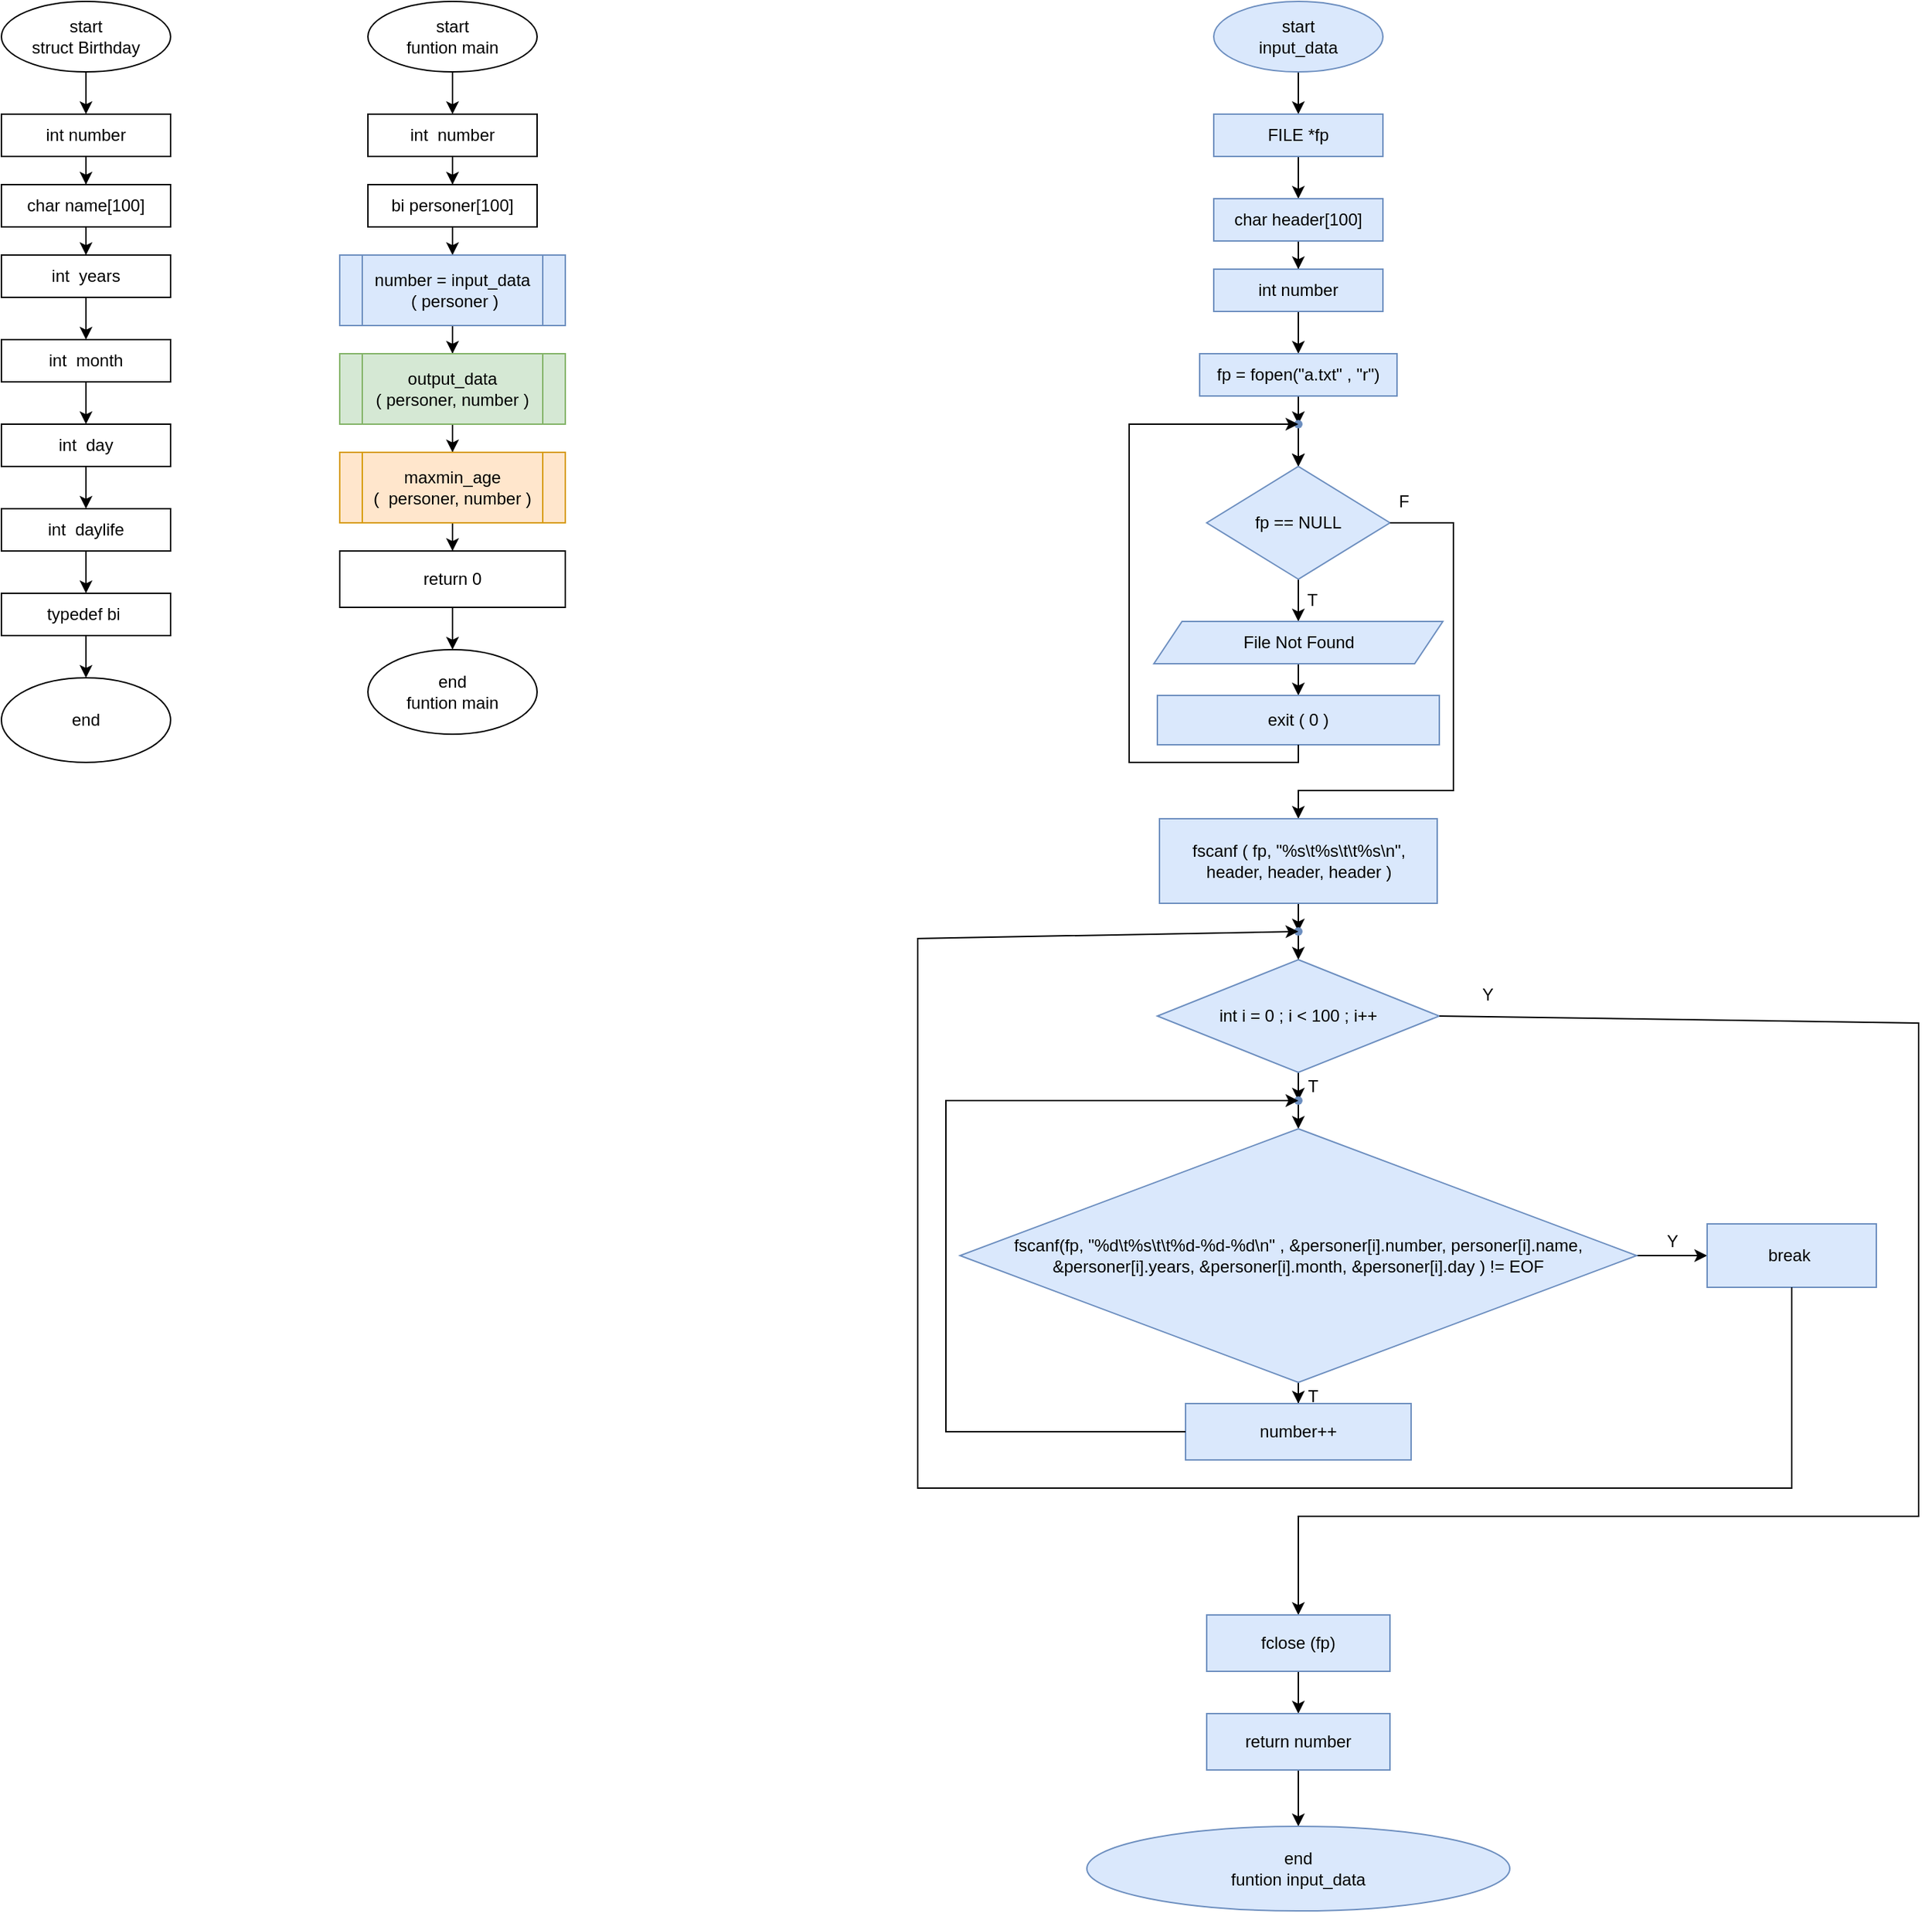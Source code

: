 <mxfile version="20.3.2" type="github">
  <diagram id="C5RBs43oDa-KdzZeNtuy" name="Page-1">
    <mxGraphModel dx="3793" dy="1540" grid="1" gridSize="10" guides="1" tooltips="1" connect="1" arrows="1" fold="1" page="1" pageScale="1" pageWidth="827" pageHeight="1169" math="0" shadow="0">
      <root>
        <mxCell id="WIyWlLk6GJQsqaUBKTNV-0" />
        <mxCell id="WIyWlLk6GJQsqaUBKTNV-1" parent="WIyWlLk6GJQsqaUBKTNV-0" />
        <mxCell id="hpItHDshXoNdx86V0tzH-2" value="" style="edgeStyle=orthogonalEdgeStyle;rounded=0;orthogonalLoop=1;jettySize=auto;html=1;" edge="1" parent="WIyWlLk6GJQsqaUBKTNV-1" source="hpItHDshXoNdx86V0tzH-0" target="hpItHDshXoNdx86V0tzH-1">
          <mxGeometry relative="1" as="geometry" />
        </mxCell>
        <mxCell id="hpItHDshXoNdx86V0tzH-0" value="start&lt;br&gt;struct Birthday" style="ellipse;whiteSpace=wrap;html=1;" vertex="1" parent="WIyWlLk6GJQsqaUBKTNV-1">
          <mxGeometry x="-640" y="45" width="120" height="50" as="geometry" />
        </mxCell>
        <mxCell id="hpItHDshXoNdx86V0tzH-4" value="" style="edgeStyle=orthogonalEdgeStyle;rounded=0;orthogonalLoop=1;jettySize=auto;html=1;" edge="1" parent="WIyWlLk6GJQsqaUBKTNV-1" source="hpItHDshXoNdx86V0tzH-1" target="hpItHDshXoNdx86V0tzH-3">
          <mxGeometry relative="1" as="geometry" />
        </mxCell>
        <mxCell id="hpItHDshXoNdx86V0tzH-1" value="int number" style="whiteSpace=wrap;html=1;" vertex="1" parent="WIyWlLk6GJQsqaUBKTNV-1">
          <mxGeometry x="-640" y="125" width="120" height="30" as="geometry" />
        </mxCell>
        <mxCell id="hpItHDshXoNdx86V0tzH-6" value="" style="edgeStyle=orthogonalEdgeStyle;rounded=0;orthogonalLoop=1;jettySize=auto;html=1;" edge="1" parent="WIyWlLk6GJQsqaUBKTNV-1" source="hpItHDshXoNdx86V0tzH-3" target="hpItHDshXoNdx86V0tzH-5">
          <mxGeometry relative="1" as="geometry" />
        </mxCell>
        <mxCell id="hpItHDshXoNdx86V0tzH-3" value="char name[100]" style="whiteSpace=wrap;html=1;" vertex="1" parent="WIyWlLk6GJQsqaUBKTNV-1">
          <mxGeometry x="-640" y="175" width="120" height="30" as="geometry" />
        </mxCell>
        <mxCell id="hpItHDshXoNdx86V0tzH-8" value="" style="edgeStyle=orthogonalEdgeStyle;rounded=0;orthogonalLoop=1;jettySize=auto;html=1;" edge="1" parent="WIyWlLk6GJQsqaUBKTNV-1" source="hpItHDshXoNdx86V0tzH-5" target="hpItHDshXoNdx86V0tzH-7">
          <mxGeometry relative="1" as="geometry" />
        </mxCell>
        <mxCell id="hpItHDshXoNdx86V0tzH-5" value="int&amp;nbsp; years" style="whiteSpace=wrap;html=1;" vertex="1" parent="WIyWlLk6GJQsqaUBKTNV-1">
          <mxGeometry x="-640" y="225" width="120" height="30" as="geometry" />
        </mxCell>
        <mxCell id="hpItHDshXoNdx86V0tzH-10" value="" style="edgeStyle=orthogonalEdgeStyle;rounded=0;orthogonalLoop=1;jettySize=auto;html=1;" edge="1" parent="WIyWlLk6GJQsqaUBKTNV-1" source="hpItHDshXoNdx86V0tzH-7" target="hpItHDshXoNdx86V0tzH-9">
          <mxGeometry relative="1" as="geometry" />
        </mxCell>
        <mxCell id="hpItHDshXoNdx86V0tzH-7" value="int&amp;nbsp; month" style="whiteSpace=wrap;html=1;" vertex="1" parent="WIyWlLk6GJQsqaUBKTNV-1">
          <mxGeometry x="-640" y="285" width="120" height="30" as="geometry" />
        </mxCell>
        <mxCell id="hpItHDshXoNdx86V0tzH-12" value="" style="edgeStyle=orthogonalEdgeStyle;rounded=0;orthogonalLoop=1;jettySize=auto;html=1;" edge="1" parent="WIyWlLk6GJQsqaUBKTNV-1" source="hpItHDshXoNdx86V0tzH-9" target="hpItHDshXoNdx86V0tzH-11">
          <mxGeometry relative="1" as="geometry" />
        </mxCell>
        <mxCell id="hpItHDshXoNdx86V0tzH-9" value="int&amp;nbsp; day" style="whiteSpace=wrap;html=1;" vertex="1" parent="WIyWlLk6GJQsqaUBKTNV-1">
          <mxGeometry x="-640" y="345" width="120" height="30" as="geometry" />
        </mxCell>
        <mxCell id="hpItHDshXoNdx86V0tzH-14" value="" style="edgeStyle=orthogonalEdgeStyle;rounded=0;orthogonalLoop=1;jettySize=auto;html=1;" edge="1" parent="WIyWlLk6GJQsqaUBKTNV-1" source="hpItHDshXoNdx86V0tzH-11" target="hpItHDshXoNdx86V0tzH-13">
          <mxGeometry relative="1" as="geometry" />
        </mxCell>
        <mxCell id="hpItHDshXoNdx86V0tzH-11" value="int&amp;nbsp; daylife" style="whiteSpace=wrap;html=1;" vertex="1" parent="WIyWlLk6GJQsqaUBKTNV-1">
          <mxGeometry x="-640" y="405" width="120" height="30" as="geometry" />
        </mxCell>
        <mxCell id="hpItHDshXoNdx86V0tzH-16" value="" style="edgeStyle=orthogonalEdgeStyle;rounded=0;orthogonalLoop=1;jettySize=auto;html=1;" edge="1" parent="WIyWlLk6GJQsqaUBKTNV-1" source="hpItHDshXoNdx86V0tzH-13">
          <mxGeometry relative="1" as="geometry">
            <mxPoint x="-580" y="525" as="targetPoint" />
          </mxGeometry>
        </mxCell>
        <mxCell id="hpItHDshXoNdx86V0tzH-13" value="typedef bi&amp;nbsp;" style="whiteSpace=wrap;html=1;" vertex="1" parent="WIyWlLk6GJQsqaUBKTNV-1">
          <mxGeometry x="-640" y="465" width="120" height="30" as="geometry" />
        </mxCell>
        <mxCell id="hpItHDshXoNdx86V0tzH-15" value="end" style="ellipse;whiteSpace=wrap;html=1;" vertex="1" parent="WIyWlLk6GJQsqaUBKTNV-1">
          <mxGeometry x="-640" y="525" width="120" height="60" as="geometry" />
        </mxCell>
        <mxCell id="hpItHDshXoNdx86V0tzH-19" value="" style="edgeStyle=orthogonalEdgeStyle;rounded=0;orthogonalLoop=1;jettySize=auto;html=1;" edge="1" parent="WIyWlLk6GJQsqaUBKTNV-1" source="hpItHDshXoNdx86V0tzH-17" target="hpItHDshXoNdx86V0tzH-18">
          <mxGeometry relative="1" as="geometry" />
        </mxCell>
        <mxCell id="hpItHDshXoNdx86V0tzH-17" value="start&lt;br&gt;funtion main" style="ellipse;whiteSpace=wrap;html=1;" vertex="1" parent="WIyWlLk6GJQsqaUBKTNV-1">
          <mxGeometry x="-380" y="45" width="120" height="50" as="geometry" />
        </mxCell>
        <mxCell id="hpItHDshXoNdx86V0tzH-21" value="" style="edgeStyle=orthogonalEdgeStyle;rounded=0;orthogonalLoop=1;jettySize=auto;html=1;" edge="1" parent="WIyWlLk6GJQsqaUBKTNV-1" source="hpItHDshXoNdx86V0tzH-18" target="hpItHDshXoNdx86V0tzH-20">
          <mxGeometry relative="1" as="geometry" />
        </mxCell>
        <mxCell id="hpItHDshXoNdx86V0tzH-18" value="int&amp;nbsp; number" style="whiteSpace=wrap;html=1;" vertex="1" parent="WIyWlLk6GJQsqaUBKTNV-1">
          <mxGeometry x="-380" y="125" width="120" height="30" as="geometry" />
        </mxCell>
        <mxCell id="hpItHDshXoNdx86V0tzH-30" value="" style="edgeStyle=orthogonalEdgeStyle;rounded=0;orthogonalLoop=1;jettySize=auto;html=1;" edge="1" parent="WIyWlLk6GJQsqaUBKTNV-1" source="hpItHDshXoNdx86V0tzH-20" target="hpItHDshXoNdx86V0tzH-29">
          <mxGeometry relative="1" as="geometry" />
        </mxCell>
        <mxCell id="hpItHDshXoNdx86V0tzH-20" value="bi personer[100]" style="whiteSpace=wrap;html=1;" vertex="1" parent="WIyWlLk6GJQsqaUBKTNV-1">
          <mxGeometry x="-380" y="175" width="120" height="30" as="geometry" />
        </mxCell>
        <mxCell id="hpItHDshXoNdx86V0tzH-32" value="" style="edgeStyle=orthogonalEdgeStyle;rounded=0;orthogonalLoop=1;jettySize=auto;html=1;" edge="1" parent="WIyWlLk6GJQsqaUBKTNV-1" source="hpItHDshXoNdx86V0tzH-29" target="hpItHDshXoNdx86V0tzH-31">
          <mxGeometry relative="1" as="geometry" />
        </mxCell>
        <mxCell id="hpItHDshXoNdx86V0tzH-29" value="number = input_data&lt;br&gt;&amp;nbsp;( personer )" style="shape=process;whiteSpace=wrap;html=1;backgroundOutline=1;fillColor=#dae8fc;strokeColor=#6c8ebf;" vertex="1" parent="WIyWlLk6GJQsqaUBKTNV-1">
          <mxGeometry x="-400" y="225" width="160" height="50" as="geometry" />
        </mxCell>
        <mxCell id="hpItHDshXoNdx86V0tzH-34" value="" style="edgeStyle=orthogonalEdgeStyle;rounded=0;orthogonalLoop=1;jettySize=auto;html=1;" edge="1" parent="WIyWlLk6GJQsqaUBKTNV-1" source="hpItHDshXoNdx86V0tzH-31" target="hpItHDshXoNdx86V0tzH-33">
          <mxGeometry relative="1" as="geometry" />
        </mxCell>
        <mxCell id="hpItHDshXoNdx86V0tzH-31" value="output_data &lt;br&gt;( personer, number )" style="shape=process;whiteSpace=wrap;html=1;backgroundOutline=1;fillColor=#d5e8d4;strokeColor=#82b366;" vertex="1" parent="WIyWlLk6GJQsqaUBKTNV-1">
          <mxGeometry x="-400" y="295" width="160" height="50" as="geometry" />
        </mxCell>
        <mxCell id="hpItHDshXoNdx86V0tzH-36" value="" style="edgeStyle=orthogonalEdgeStyle;rounded=0;orthogonalLoop=1;jettySize=auto;html=1;" edge="1" parent="WIyWlLk6GJQsqaUBKTNV-1" source="hpItHDshXoNdx86V0tzH-33" target="hpItHDshXoNdx86V0tzH-35">
          <mxGeometry relative="1" as="geometry" />
        </mxCell>
        <mxCell id="hpItHDshXoNdx86V0tzH-33" value="maxmin_age &lt;br&gt;(&amp;nbsp; personer, number )" style="shape=process;whiteSpace=wrap;html=1;backgroundOutline=1;fillColor=#ffe6cc;strokeColor=#d79b00;" vertex="1" parent="WIyWlLk6GJQsqaUBKTNV-1">
          <mxGeometry x="-400" y="365" width="160" height="50" as="geometry" />
        </mxCell>
        <mxCell id="hpItHDshXoNdx86V0tzH-38" value="" style="edgeStyle=orthogonalEdgeStyle;rounded=0;orthogonalLoop=1;jettySize=auto;html=1;" edge="1" parent="WIyWlLk6GJQsqaUBKTNV-1" source="hpItHDshXoNdx86V0tzH-35" target="hpItHDshXoNdx86V0tzH-37">
          <mxGeometry relative="1" as="geometry" />
        </mxCell>
        <mxCell id="hpItHDshXoNdx86V0tzH-35" value="return 0" style="whiteSpace=wrap;html=1;" vertex="1" parent="WIyWlLk6GJQsqaUBKTNV-1">
          <mxGeometry x="-400" y="435" width="160" height="40" as="geometry" />
        </mxCell>
        <mxCell id="hpItHDshXoNdx86V0tzH-37" value="end&lt;br&gt;funtion main" style="ellipse;whiteSpace=wrap;html=1;" vertex="1" parent="WIyWlLk6GJQsqaUBKTNV-1">
          <mxGeometry x="-380" y="505" width="120" height="60" as="geometry" />
        </mxCell>
        <mxCell id="hpItHDshXoNdx86V0tzH-41" value="" style="edgeStyle=orthogonalEdgeStyle;rounded=0;orthogonalLoop=1;jettySize=auto;html=1;" edge="1" parent="WIyWlLk6GJQsqaUBKTNV-1" source="hpItHDshXoNdx86V0tzH-39" target="hpItHDshXoNdx86V0tzH-40">
          <mxGeometry relative="1" as="geometry" />
        </mxCell>
        <mxCell id="hpItHDshXoNdx86V0tzH-39" value="start&lt;br&gt;input_data" style="ellipse;whiteSpace=wrap;html=1;fillColor=#dae8fc;strokeColor=#6c8ebf;" vertex="1" parent="WIyWlLk6GJQsqaUBKTNV-1">
          <mxGeometry x="220" y="45" width="120" height="50" as="geometry" />
        </mxCell>
        <mxCell id="hpItHDshXoNdx86V0tzH-43" value="" style="edgeStyle=orthogonalEdgeStyle;rounded=0;orthogonalLoop=1;jettySize=auto;html=1;" edge="1" parent="WIyWlLk6GJQsqaUBKTNV-1" source="hpItHDshXoNdx86V0tzH-40" target="hpItHDshXoNdx86V0tzH-42">
          <mxGeometry relative="1" as="geometry" />
        </mxCell>
        <mxCell id="hpItHDshXoNdx86V0tzH-40" value="FILE *fp" style="whiteSpace=wrap;html=1;fillColor=#dae8fc;strokeColor=#6c8ebf;" vertex="1" parent="WIyWlLk6GJQsqaUBKTNV-1">
          <mxGeometry x="220" y="125" width="120" height="30" as="geometry" />
        </mxCell>
        <mxCell id="hpItHDshXoNdx86V0tzH-45" value="" style="edgeStyle=orthogonalEdgeStyle;rounded=0;orthogonalLoop=1;jettySize=auto;html=1;" edge="1" parent="WIyWlLk6GJQsqaUBKTNV-1" source="hpItHDshXoNdx86V0tzH-42" target="hpItHDshXoNdx86V0tzH-44">
          <mxGeometry relative="1" as="geometry" />
        </mxCell>
        <mxCell id="hpItHDshXoNdx86V0tzH-42" value="char header[100]" style="whiteSpace=wrap;html=1;fillColor=#dae8fc;strokeColor=#6c8ebf;" vertex="1" parent="WIyWlLk6GJQsqaUBKTNV-1">
          <mxGeometry x="220" y="185" width="120" height="30" as="geometry" />
        </mxCell>
        <mxCell id="hpItHDshXoNdx86V0tzH-47" value="" style="edgeStyle=orthogonalEdgeStyle;rounded=0;orthogonalLoop=1;jettySize=auto;html=1;" edge="1" parent="WIyWlLk6GJQsqaUBKTNV-1" source="hpItHDshXoNdx86V0tzH-44" target="hpItHDshXoNdx86V0tzH-46">
          <mxGeometry relative="1" as="geometry" />
        </mxCell>
        <mxCell id="hpItHDshXoNdx86V0tzH-44" value="int number" style="whiteSpace=wrap;html=1;fillColor=#dae8fc;strokeColor=#6c8ebf;" vertex="1" parent="WIyWlLk6GJQsqaUBKTNV-1">
          <mxGeometry x="220" y="235" width="120" height="30" as="geometry" />
        </mxCell>
        <mxCell id="hpItHDshXoNdx86V0tzH-53" value="" style="edgeStyle=orthogonalEdgeStyle;rounded=0;orthogonalLoop=1;jettySize=auto;html=1;" edge="1" parent="WIyWlLk6GJQsqaUBKTNV-1" source="hpItHDshXoNdx86V0tzH-46" target="hpItHDshXoNdx86V0tzH-52">
          <mxGeometry relative="1" as="geometry" />
        </mxCell>
        <mxCell id="hpItHDshXoNdx86V0tzH-46" value="fp = fopen(&quot;a.txt&quot; , &quot;r&quot;)" style="whiteSpace=wrap;html=1;fillColor=#dae8fc;strokeColor=#6c8ebf;" vertex="1" parent="WIyWlLk6GJQsqaUBKTNV-1">
          <mxGeometry x="210" y="295" width="140" height="30" as="geometry" />
        </mxCell>
        <mxCell id="hpItHDshXoNdx86V0tzH-55" value="" style="edgeStyle=orthogonalEdgeStyle;rounded=0;orthogonalLoop=1;jettySize=auto;html=1;" edge="1" parent="WIyWlLk6GJQsqaUBKTNV-1" source="hpItHDshXoNdx86V0tzH-52" target="hpItHDshXoNdx86V0tzH-54">
          <mxGeometry relative="1" as="geometry" />
        </mxCell>
        <mxCell id="hpItHDshXoNdx86V0tzH-61" value="" style="edgeStyle=orthogonalEdgeStyle;rounded=0;orthogonalLoop=1;jettySize=auto;html=1;" edge="1" parent="WIyWlLk6GJQsqaUBKTNV-1" source="hpItHDshXoNdx86V0tzH-52" target="hpItHDshXoNdx86V0tzH-54">
          <mxGeometry relative="1" as="geometry" />
        </mxCell>
        <mxCell id="hpItHDshXoNdx86V0tzH-52" value="" style="shape=waypoint;sketch=0;size=6;pointerEvents=1;points=[];fillColor=#dae8fc;resizable=0;rotatable=0;perimeter=centerPerimeter;snapToPoint=1;strokeColor=#6c8ebf;" vertex="1" parent="WIyWlLk6GJQsqaUBKTNV-1">
          <mxGeometry x="260" y="325" width="40" height="40" as="geometry" />
        </mxCell>
        <mxCell id="hpItHDshXoNdx86V0tzH-57" value="" style="edgeStyle=orthogonalEdgeStyle;rounded=0;orthogonalLoop=1;jettySize=auto;html=1;" edge="1" parent="WIyWlLk6GJQsqaUBKTNV-1" source="hpItHDshXoNdx86V0tzH-54" target="hpItHDshXoNdx86V0tzH-56">
          <mxGeometry relative="1" as="geometry" />
        </mxCell>
        <mxCell id="hpItHDshXoNdx86V0tzH-54" value="fp == NULL" style="rhombus;whiteSpace=wrap;html=1;fillColor=#dae8fc;strokeColor=#6c8ebf;sketch=0;direction=west;" vertex="1" parent="WIyWlLk6GJQsqaUBKTNV-1">
          <mxGeometry x="215" y="375" width="130" height="80" as="geometry" />
        </mxCell>
        <mxCell id="hpItHDshXoNdx86V0tzH-59" value="" style="edgeStyle=orthogonalEdgeStyle;rounded=0;orthogonalLoop=1;jettySize=auto;html=1;" edge="1" parent="WIyWlLk6GJQsqaUBKTNV-1" source="hpItHDshXoNdx86V0tzH-56" target="hpItHDshXoNdx86V0tzH-58">
          <mxGeometry relative="1" as="geometry" />
        </mxCell>
        <mxCell id="hpItHDshXoNdx86V0tzH-56" value="File Not Found" style="shape=parallelogram;perimeter=parallelogramPerimeter;whiteSpace=wrap;html=1;fixedSize=1;fillColor=#dae8fc;strokeColor=#6c8ebf;sketch=0;" vertex="1" parent="WIyWlLk6GJQsqaUBKTNV-1">
          <mxGeometry x="177.5" y="485" width="205" height="30" as="geometry" />
        </mxCell>
        <mxCell id="hpItHDshXoNdx86V0tzH-58" value="exit ( 0 )" style="whiteSpace=wrap;html=1;fillColor=#dae8fc;strokeColor=#6c8ebf;sketch=0;" vertex="1" parent="WIyWlLk6GJQsqaUBKTNV-1">
          <mxGeometry x="180" y="537.5" width="200" height="35" as="geometry" />
        </mxCell>
        <mxCell id="hpItHDshXoNdx86V0tzH-60" value="" style="endArrow=classic;html=1;rounded=0;exitX=0.5;exitY=1;exitDx=0;exitDy=0;" edge="1" parent="WIyWlLk6GJQsqaUBKTNV-1" source="hpItHDshXoNdx86V0tzH-58" target="hpItHDshXoNdx86V0tzH-52">
          <mxGeometry width="50" height="50" relative="1" as="geometry">
            <mxPoint x="270" y="775" as="sourcePoint" />
            <mxPoint x="160" y="345" as="targetPoint" />
            <Array as="points">
              <mxPoint x="280" y="585" />
              <mxPoint x="160" y="585" />
              <mxPoint x="160" y="345" />
            </Array>
          </mxGeometry>
        </mxCell>
        <mxCell id="hpItHDshXoNdx86V0tzH-62" value="" style="endArrow=classic;html=1;rounded=0;exitX=0;exitY=0.5;exitDx=0;exitDy=0;" edge="1" parent="WIyWlLk6GJQsqaUBKTNV-1" source="hpItHDshXoNdx86V0tzH-54">
          <mxGeometry width="50" height="50" relative="1" as="geometry">
            <mxPoint x="20" y="525" as="sourcePoint" />
            <mxPoint x="280" y="625" as="targetPoint" />
            <Array as="points">
              <mxPoint x="380" y="415" />
              <mxPoint x="390" y="415" />
              <mxPoint x="390" y="495" />
              <mxPoint x="390" y="585" />
              <mxPoint x="390" y="605" />
              <mxPoint x="280" y="605" />
            </Array>
          </mxGeometry>
        </mxCell>
        <mxCell id="hpItHDshXoNdx86V0tzH-65" value="T" style="text;html=1;strokeColor=none;fillColor=none;align=center;verticalAlign=middle;whiteSpace=wrap;rounded=0;" vertex="1" parent="WIyWlLk6GJQsqaUBKTNV-1">
          <mxGeometry x="260" y="455" width="60" height="30" as="geometry" />
        </mxCell>
        <mxCell id="hpItHDshXoNdx86V0tzH-66" value="F" style="text;html=1;strokeColor=none;fillColor=none;align=center;verticalAlign=middle;whiteSpace=wrap;rounded=0;" vertex="1" parent="WIyWlLk6GJQsqaUBKTNV-1">
          <mxGeometry x="320" y="385" width="70" height="30" as="geometry" />
        </mxCell>
        <mxCell id="hpItHDshXoNdx86V0tzH-75" value="" style="edgeStyle=orthogonalEdgeStyle;rounded=0;orthogonalLoop=1;jettySize=auto;html=1;" edge="1" parent="WIyWlLk6GJQsqaUBKTNV-1" source="hpItHDshXoNdx86V0tzH-68" target="hpItHDshXoNdx86V0tzH-74">
          <mxGeometry relative="1" as="geometry" />
        </mxCell>
        <mxCell id="hpItHDshXoNdx86V0tzH-68" value="fscanf ( fp, &quot;%s\t%s\t\t%s\n&quot;, &lt;br&gt;header, header, header )" style="rounded=0;whiteSpace=wrap;html=1;fillColor=#dae8fc;strokeColor=#6c8ebf;" vertex="1" parent="WIyWlLk6GJQsqaUBKTNV-1">
          <mxGeometry x="181.5" y="625" width="197" height="60" as="geometry" />
        </mxCell>
        <mxCell id="hpItHDshXoNdx86V0tzH-78" value="" style="edgeStyle=orthogonalEdgeStyle;rounded=0;orthogonalLoop=1;jettySize=auto;html=1;" edge="1" parent="WIyWlLk6GJQsqaUBKTNV-1" source="hpItHDshXoNdx86V0tzH-72" target="hpItHDshXoNdx86V0tzH-77">
          <mxGeometry relative="1" as="geometry" />
        </mxCell>
        <mxCell id="hpItHDshXoNdx86V0tzH-72" value="int i = 0 ; i &amp;lt; 100 ; i++" style="rhombus;whiteSpace=wrap;html=1;fillColor=#dae8fc;strokeColor=#6c8ebf;rounded=0;" vertex="1" parent="WIyWlLk6GJQsqaUBKTNV-1">
          <mxGeometry x="180" y="725" width="200" height="80" as="geometry" />
        </mxCell>
        <mxCell id="hpItHDshXoNdx86V0tzH-76" value="" style="edgeStyle=orthogonalEdgeStyle;rounded=0;orthogonalLoop=1;jettySize=auto;html=1;" edge="1" parent="WIyWlLk6GJQsqaUBKTNV-1" source="hpItHDshXoNdx86V0tzH-74" target="hpItHDshXoNdx86V0tzH-72">
          <mxGeometry relative="1" as="geometry">
            <Array as="points">
              <mxPoint x="280" y="765" />
              <mxPoint x="280" y="765" />
            </Array>
          </mxGeometry>
        </mxCell>
        <mxCell id="hpItHDshXoNdx86V0tzH-74" value="" style="shape=waypoint;sketch=0;size=6;pointerEvents=1;points=[];fillColor=#dae8fc;resizable=0;rotatable=0;perimeter=centerPerimeter;snapToPoint=1;strokeColor=#6c8ebf;rounded=0;" vertex="1" parent="WIyWlLk6GJQsqaUBKTNV-1">
          <mxGeometry x="260" y="685" width="40" height="40" as="geometry" />
        </mxCell>
        <mxCell id="hpItHDshXoNdx86V0tzH-80" value="" style="edgeStyle=orthogonalEdgeStyle;rounded=0;orthogonalLoop=1;jettySize=auto;html=1;" edge="1" parent="WIyWlLk6GJQsqaUBKTNV-1" source="hpItHDshXoNdx86V0tzH-77" target="hpItHDshXoNdx86V0tzH-79">
          <mxGeometry relative="1" as="geometry">
            <Array as="points">
              <mxPoint x="280" y="905" />
              <mxPoint x="280" y="905" />
            </Array>
          </mxGeometry>
        </mxCell>
        <mxCell id="hpItHDshXoNdx86V0tzH-77" value="" style="shape=waypoint;sketch=0;size=6;pointerEvents=1;points=[];fillColor=#dae8fc;resizable=0;rotatable=0;perimeter=centerPerimeter;snapToPoint=1;strokeColor=#6c8ebf;rounded=0;" vertex="1" parent="WIyWlLk6GJQsqaUBKTNV-1">
          <mxGeometry x="260" y="805" width="40" height="40" as="geometry" />
        </mxCell>
        <mxCell id="hpItHDshXoNdx86V0tzH-82" value="" style="edgeStyle=orthogonalEdgeStyle;rounded=0;orthogonalLoop=1;jettySize=auto;html=1;" edge="1" parent="WIyWlLk6GJQsqaUBKTNV-1" source="hpItHDshXoNdx86V0tzH-79" target="hpItHDshXoNdx86V0tzH-81">
          <mxGeometry relative="1" as="geometry" />
        </mxCell>
        <mxCell id="hpItHDshXoNdx86V0tzH-85" value="" style="edgeStyle=orthogonalEdgeStyle;rounded=0;orthogonalLoop=1;jettySize=auto;html=1;" edge="1" parent="WIyWlLk6GJQsqaUBKTNV-1" source="hpItHDshXoNdx86V0tzH-79" target="hpItHDshXoNdx86V0tzH-84">
          <mxGeometry relative="1" as="geometry" />
        </mxCell>
        <mxCell id="hpItHDshXoNdx86V0tzH-79" value="fscanf(fp, &quot;%d\t%s\t\t%d-%d-%d\n&quot; , &amp;amp;personer[i].number, personer[i].name, &amp;amp;personer[i].years, &amp;amp;personer[i].month, &amp;amp;personer[i].day ) != EOF" style="rhombus;whiteSpace=wrap;html=1;fillColor=#dae8fc;strokeColor=#6c8ebf;sketch=0;rounded=0;" vertex="1" parent="WIyWlLk6GJQsqaUBKTNV-1">
          <mxGeometry x="40" y="845" width="480" height="180" as="geometry" />
        </mxCell>
        <mxCell id="hpItHDshXoNdx86V0tzH-81" value="number++" style="whiteSpace=wrap;html=1;fillColor=#dae8fc;strokeColor=#6c8ebf;sketch=0;rounded=0;" vertex="1" parent="WIyWlLk6GJQsqaUBKTNV-1">
          <mxGeometry x="200" y="1040" width="160" height="40" as="geometry" />
        </mxCell>
        <mxCell id="hpItHDshXoNdx86V0tzH-83" value="" style="endArrow=classic;html=1;rounded=0;exitX=0;exitY=0.5;exitDx=0;exitDy=0;entryX=0.389;entryY=0.525;entryDx=0;entryDy=0;entryPerimeter=0;" edge="1" parent="WIyWlLk6GJQsqaUBKTNV-1" source="hpItHDshXoNdx86V0tzH-81" target="hpItHDshXoNdx86V0tzH-77">
          <mxGeometry width="50" height="50" relative="1" as="geometry">
            <mxPoint x="270" y="1000" as="sourcePoint" />
            <mxPoint x="30" y="770" as="targetPoint" />
            <Array as="points">
              <mxPoint x="30" y="1060" />
              <mxPoint x="30" y="825" />
            </Array>
          </mxGeometry>
        </mxCell>
        <mxCell id="hpItHDshXoNdx86V0tzH-84" value="break&amp;nbsp;" style="whiteSpace=wrap;html=1;fillColor=#dae8fc;strokeColor=#6c8ebf;sketch=0;rounded=0;" vertex="1" parent="WIyWlLk6GJQsqaUBKTNV-1">
          <mxGeometry x="570" y="912.5" width="120" height="45" as="geometry" />
        </mxCell>
        <mxCell id="hpItHDshXoNdx86V0tzH-87" value="" style="endArrow=classic;html=1;rounded=0;exitX=0.5;exitY=1;exitDx=0;exitDy=0;entryX=0.37;entryY=0.416;entryDx=0;entryDy=0;entryPerimeter=0;" edge="1" parent="WIyWlLk6GJQsqaUBKTNV-1" source="hpItHDshXoNdx86V0tzH-84" target="hpItHDshXoNdx86V0tzH-74">
          <mxGeometry width="50" height="50" relative="1" as="geometry">
            <mxPoint x="400" y="1000" as="sourcePoint" />
            <mxPoint x="100" y="730" as="targetPoint" />
            <Array as="points">
              <mxPoint x="630" y="1100" />
              <mxPoint x="10" y="1100" />
              <mxPoint x="10" y="710" />
            </Array>
          </mxGeometry>
        </mxCell>
        <mxCell id="hpItHDshXoNdx86V0tzH-88" value="" style="endArrow=classic;html=1;rounded=0;exitX=1;exitY=0.5;exitDx=0;exitDy=0;" edge="1" parent="WIyWlLk6GJQsqaUBKTNV-1" source="hpItHDshXoNdx86V0tzH-72" target="hpItHDshXoNdx86V0tzH-94">
          <mxGeometry width="50" height="50" relative="1" as="geometry">
            <mxPoint x="360" y="720" as="sourcePoint" />
            <mxPoint x="280" y="1160" as="targetPoint" />
            <Array as="points">
              <mxPoint x="720" y="770" />
              <mxPoint x="720" y="1120" />
              <mxPoint x="280" y="1120" />
            </Array>
          </mxGeometry>
        </mxCell>
        <mxCell id="hpItHDshXoNdx86V0tzH-90" value="Y" style="text;html=1;align=center;verticalAlign=middle;resizable=0;points=[];autosize=1;strokeColor=none;fillColor=none;" vertex="1" parent="WIyWlLk6GJQsqaUBKTNV-1">
          <mxGeometry x="399" y="735" width="30" height="30" as="geometry" />
        </mxCell>
        <mxCell id="hpItHDshXoNdx86V0tzH-91" value="Y" style="text;html=1;align=center;verticalAlign=middle;resizable=0;points=[];autosize=1;strokeColor=none;fillColor=none;" vertex="1" parent="WIyWlLk6GJQsqaUBKTNV-1">
          <mxGeometry x="530" y="910" width="30" height="30" as="geometry" />
        </mxCell>
        <mxCell id="hpItHDshXoNdx86V0tzH-92" value="T" style="text;html=1;align=center;verticalAlign=middle;resizable=0;points=[];autosize=1;strokeColor=none;fillColor=none;" vertex="1" parent="WIyWlLk6GJQsqaUBKTNV-1">
          <mxGeometry x="275" y="800" width="30" height="30" as="geometry" />
        </mxCell>
        <mxCell id="hpItHDshXoNdx86V0tzH-93" value="T" style="text;html=1;align=center;verticalAlign=middle;resizable=0;points=[];autosize=1;strokeColor=none;fillColor=none;" vertex="1" parent="WIyWlLk6GJQsqaUBKTNV-1">
          <mxGeometry x="275" y="1020" width="30" height="30" as="geometry" />
        </mxCell>
        <mxCell id="hpItHDshXoNdx86V0tzH-96" value="" style="edgeStyle=orthogonalEdgeStyle;rounded=0;orthogonalLoop=1;jettySize=auto;html=1;" edge="1" parent="WIyWlLk6GJQsqaUBKTNV-1" source="hpItHDshXoNdx86V0tzH-94" target="hpItHDshXoNdx86V0tzH-95">
          <mxGeometry relative="1" as="geometry" />
        </mxCell>
        <mxCell id="hpItHDshXoNdx86V0tzH-94" value="fclose (fp)" style="rounded=0;whiteSpace=wrap;html=1;fillColor=#dae8fc;strokeColor=#6c8ebf;" vertex="1" parent="WIyWlLk6GJQsqaUBKTNV-1">
          <mxGeometry x="215" y="1190" width="130" height="40" as="geometry" />
        </mxCell>
        <mxCell id="hpItHDshXoNdx86V0tzH-98" value="" style="edgeStyle=orthogonalEdgeStyle;rounded=0;orthogonalLoop=1;jettySize=auto;html=1;" edge="1" parent="WIyWlLk6GJQsqaUBKTNV-1" source="hpItHDshXoNdx86V0tzH-95" target="hpItHDshXoNdx86V0tzH-97">
          <mxGeometry relative="1" as="geometry" />
        </mxCell>
        <mxCell id="hpItHDshXoNdx86V0tzH-95" value="return number" style="rounded=0;whiteSpace=wrap;html=1;fillColor=#dae8fc;strokeColor=#6c8ebf;" vertex="1" parent="WIyWlLk6GJQsqaUBKTNV-1">
          <mxGeometry x="215" y="1260" width="130" height="40" as="geometry" />
        </mxCell>
        <mxCell id="hpItHDshXoNdx86V0tzH-97" value="end &lt;br&gt;funtion input_data" style="ellipse;whiteSpace=wrap;html=1;fillColor=#dae8fc;strokeColor=#6c8ebf;rounded=0;" vertex="1" parent="WIyWlLk6GJQsqaUBKTNV-1">
          <mxGeometry x="130" y="1340" width="300" height="60" as="geometry" />
        </mxCell>
      </root>
    </mxGraphModel>
  </diagram>
</mxfile>
